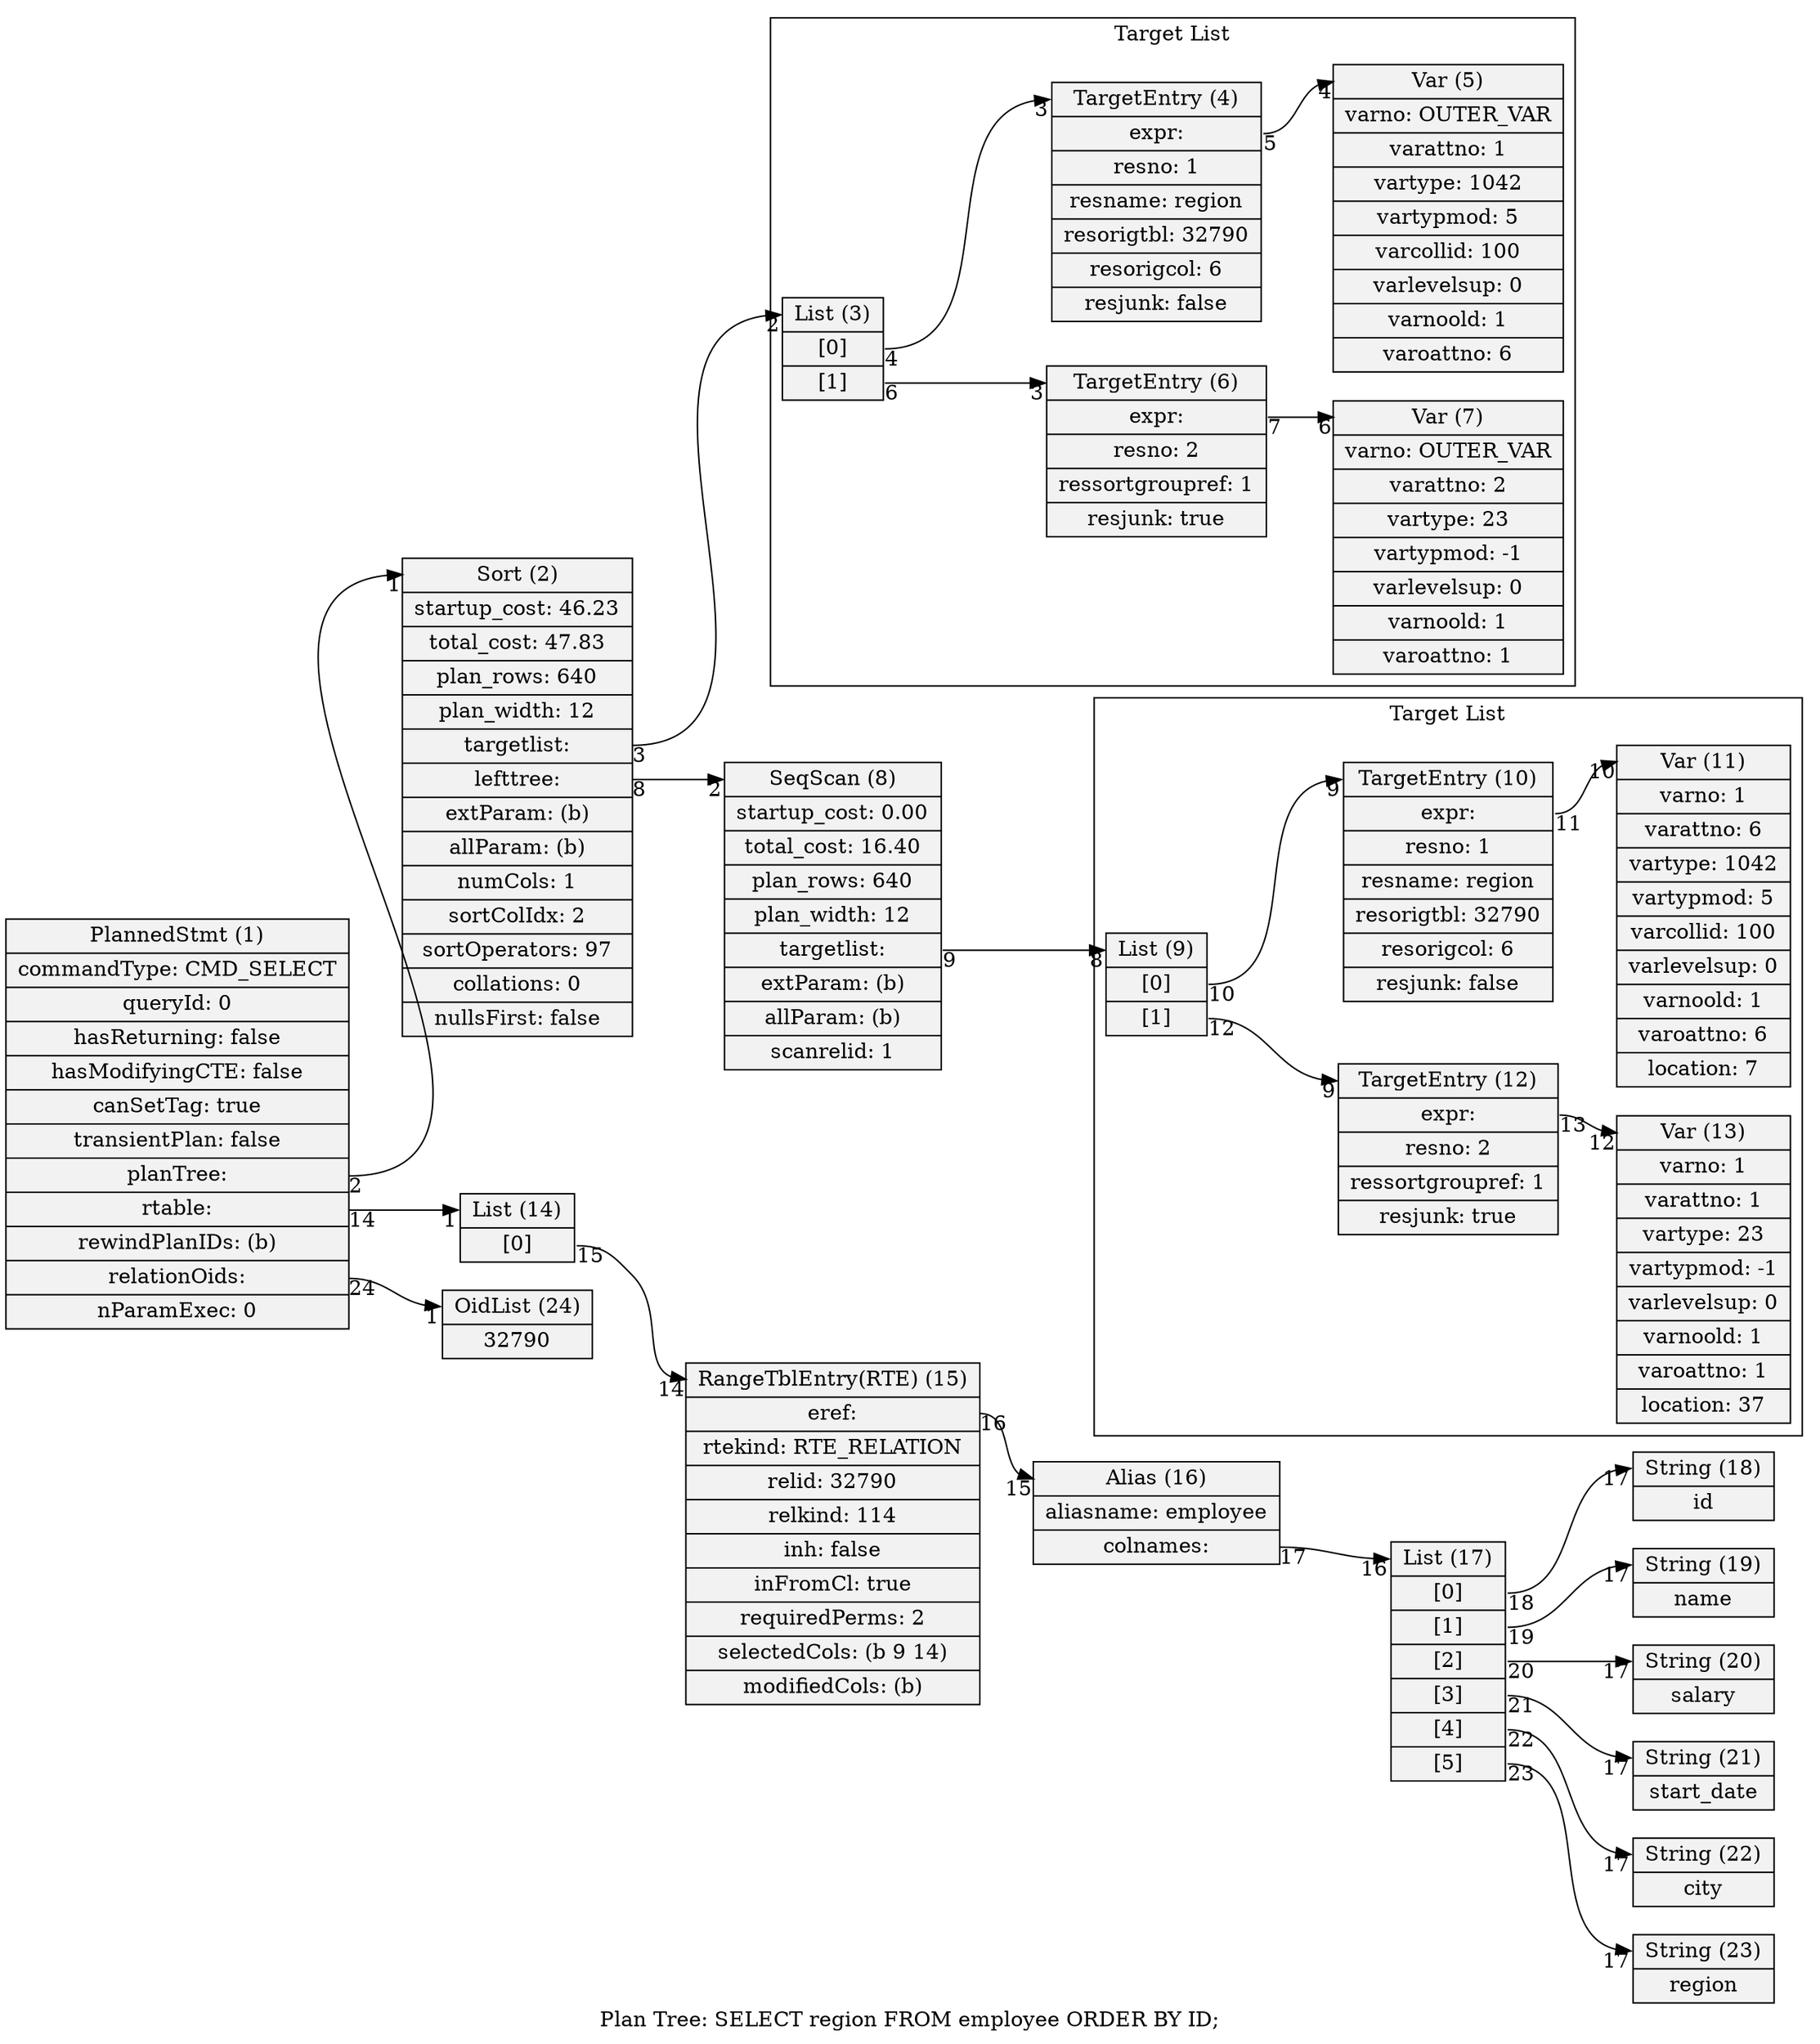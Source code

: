 digraph {
graph [rankdir = "LR", label = "Plan Tree: SELECT region FROM employee ORDER BY ID;"]
node  [shape=record,style=filled,fillcolor=gray95]
edge  [arrowtail=empty]
16[label = "<head> Alias (16)|aliasname: employee|<colnames> colnames: "]
18[label = "<head> String (18)|id"]
17[label = "<head> List (17)|<1> [0]|<2> [1]|<3> [2]|<4> [3]|<5> [4]|<6> [5]"]
19[label = "<head> String (19)|name"]
20[label = "<head> String (20)|salary"]
21[label = "<head> String (21)|start_date"]
22[label = "<head> String (22)|city"]
23[label = "<head> String (23)|region"]
2[label = "<head> Sort (2)|startup_cost: 46.23|total_cost: 47.83|plan_rows: 640|plan_width: 12|<targetlist> targetlist: |<lefttree> lefttree: |extParam: (b)|allParam: (b)|numCols: 1|sortColIdx: 2|sortOperators: 97|collations: 0|nullsFirst: false"]
15[label = "<head> RangeTblEntry(RTE) (15)|<eref> eref: |rtekind: RTE_RELATION|relid: 32790|relkind: 114|inh: false|inFromCl: true|requiredPerms: 2|selectedCols: (b 9 14)|modifiedCols: (b)"]
8[label = "<head> SeqScan (8)|startup_cost: 0.00|total_cost: 16.40|plan_rows: 640|plan_width: 12|<targetlist> targetlist: |extParam: (b)|allParam: (b)|scanrelid: 1"]
14[label = "<head> List (14)|<1> [0]"]
24[label = "<head> OidList (24)|32790 "]
1[label = "<head> PlannedStmt (1)|commandType: CMD_SELECT|queryId: 0|hasReturning: false|hasModifyingCTE: false|canSetTag: true|transientPlan: false|<planTree> planTree: |<rtable> rtable: |rewindPlanIDs: (b)|<relationOids> relationOids: |nParamExec: 0"]

16:colnames -> 17:head [headlabel = "16", taillabel = "17"]
17:1 -> 18:head [headlabel = "17", taillabel = "18"]
17:2 -> 19:head [headlabel = "17", taillabel = "19"]
17:3 -> 20:head [headlabel = "17", taillabel = "20"]
17:4 -> 21:head [headlabel = "17", taillabel = "21"]
17:5 -> 22:head [headlabel = "17", taillabel = "22"]
17:6 -> 23:head [headlabel = "17", taillabel = "23"]
2:lefttree -> 8:head [headlabel = "2", taillabel = "8"]
2:targetlist -> 3:head [headlabel = "2", taillabel = "3"]
15:eref -> 16:head [headlabel = "15", taillabel = "16"]
8:targetlist -> 9:head [headlabel = "8", taillabel = "9"]
14:1 -> 15:head [headlabel = "14", taillabel = "15"]
1:planTree -> 2:head [headlabel = "1", taillabel = "2"]
1:rtable -> 14:head [headlabel = "1", taillabel = "14"]
1:relationOids -> 24:head [headlabel = "1", taillabel = "24"]

subgraph cluster_0 {
	label = "Target List";
	10[label = "<head> TargetEntry (10)|<expr> expr: |resno: 1|resname: region|resorigtbl: 32790|resorigcol: 6|resjunk: false"]
	12[label = "<head> TargetEntry (12)|<expr> expr: |resno: 2|ressortgroupref: 1|resjunk: true"]
	11[label = "<head> Var (11)|varno: 1|varattno: 6|vartype: 1042|vartypmod: 5|varcollid: 100|varlevelsup: 0|varnoold: 1|varoattno: 6|location: 7"]
	9[label = "<head> List (9)|<1> [0]|<2> [1]"]
	13[label = "<head> Var (13)|varno: 1|varattno: 1|vartype: 23|vartypmod: -1|varlevelsup: 0|varnoold: 1|varoattno: 1|location: 37"]

	10:expr -> 11:head [headlabel = "10", taillabel = "11"]
	12:expr -> 13:head [headlabel = "12", taillabel = "13"]
	9:1 -> 10:head [headlabel = "9", taillabel = "10"]
	9:2 -> 12:head [headlabel = "9", taillabel = "12"]
}

subgraph cluster_1 {
	label = "Target List";
	5[label = "<head> Var (5)|varno: OUTER_VAR|varattno: 1|vartype: 1042|vartypmod: 5|varcollid: 100|varlevelsup: 0|varnoold: 1|varoattno: 6"]
	4[label = "<head> TargetEntry (4)|<expr> expr: |resno: 1|resname: region|resorigtbl: 32790|resorigcol: 6|resjunk: false"]
	3[label = "<head> List (3)|<1> [0]|<2> [1]"]
	7[label = "<head> Var (7)|varno: OUTER_VAR|varattno: 2|vartype: 23|vartypmod: -1|varlevelsup: 0|varnoold: 1|varoattno: 1"]
	6[label = "<head> TargetEntry (6)|<expr> expr: |resno: 2|ressortgroupref: 1|resjunk: true"]

	4:expr -> 5:head [headlabel = "4", taillabel = "5"]
	3:1 -> 4:head [headlabel = "3", taillabel = "4"]
	3:2 -> 6:head [headlabel = "3", taillabel = "6"]
	6:expr -> 7:head [headlabel = "6", taillabel = "7"]
}

}

